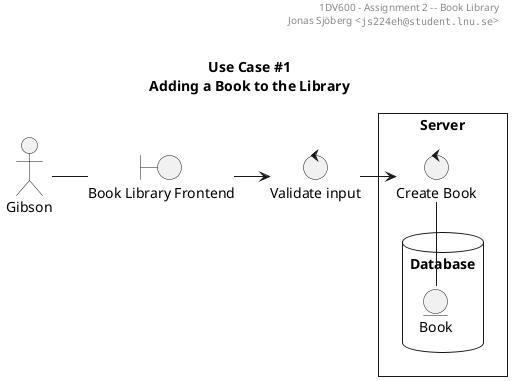 ' ~~~~~~~~~~~~~~~~~~~~~~~~~~~~~~~~~~~~~~~~~~~~~~~~~
' 1DV600 -- Software Technology
' Assignment 2: Analysis, Design and Implementation
' ~~~~~~~~~~~~~~~~~~~~~~~~~~~~~~~~~~~~~~~~~~~~~~~~~
' Created by Jonas Sjöberg (js224eh) on 2017-02-19.

@startuml
' debug flag creates a 'svek.dot' and 'svek.svg' file in ~/
' !pragma svek_trace on

skinparam {
    monochrome true
    backgroundColor transparent
    classBackgroundColor transparent
    style strictuml
}

header
1DV600 - Assignment 2 -- Book Library
Jonas Sjöberg <""js224eh@student.lnu.se"">
end header

title \nUse Case #1\nAdding a Book to the Library


actor Gibson
boundary "Book Library Frontend" as frontend
control "Validate input" as validate

rectangle Server {
database Database {
  entity Book
}
control "Create Book" as createBook
createBook -- Book
}

'Gibson - frontend: Add New Book
Gibson - frontend
frontend -> validate
validate -> createBook

@enduml
